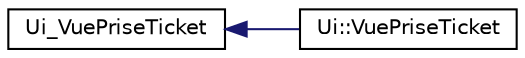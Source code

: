 digraph "Graphical Class Hierarchy"
{
 // LATEX_PDF_SIZE
  edge [fontname="Helvetica",fontsize="10",labelfontname="Helvetica",labelfontsize="10"];
  node [fontname="Helvetica",fontsize="10",shape=record];
  rankdir="LR";
  Node0 [label="Ui_VuePriseTicket",height=0.2,width=0.4,color="black", fillcolor="white", style="filled",URL="$classUi__VuePriseTicket.html",tooltip=" "];
  Node0 -> Node1 [dir="back",color="midnightblue",fontsize="10",style="solid",fontname="Helvetica"];
  Node1 [label="Ui::VuePriseTicket",height=0.2,width=0.4,color="black", fillcolor="white", style="filled",URL="$classUi_1_1VuePriseTicket.html",tooltip=" "];
}
